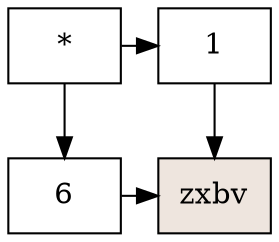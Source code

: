 digraph G{
node [shape = box] 
raiz[label="*"  group=1];
13113000 [label="6" group = 1]; 
13112968 [label="1" group = 3]; 
raiz -> 13113000;
raiz -> 13112968;
{ rank  = same; raiz 13112968; }
13113032 [style=filled,fillcolor=seashell2,label= "zxbv" group = 3 ]; 
13113000->13113032;
{ rank = same; 13113000; 13113032; }
13112968->13113032;
}
